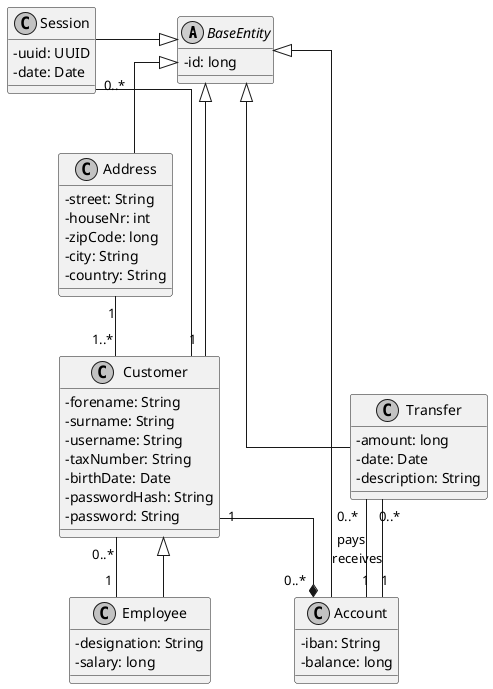 @startuml
skinparam classAttributeIconSize 0
skinparam linetype ortho
skinparam monochrome true

' Declare Classes
abstract class BaseEntity{
   - id: long
   '- getId(): long
   '+ equals(object: Object): boolean
   '+ hashCode(): int
}

class Account{
  - iban: String
  - balance: long
}

class Address{
  - street: String
  - houseNr: int
  - zipCode: long
  - city: String
  - country: String
  '+ getResidents(): List<Customer>
  '+ addResident(customer: Customer): void
}

class Customer{
  - forename: String
  - surname: String
  - username: String
  - taxNumber: String
  - birthDate: Date
  - passwordHash: String
  - password: String
}

class Employee{
   - designation: String
   - salary: long
}

class Session{
  - uuid: UUID
  - date: Date
}

class Transfer{
  - amount: long
  - date: Date
  - description: String
}

BaseEntity <|-- Account
BaseEntity <|-- Address
BaseEntity <|-- Customer
BaseEntity <|-left- Session
BaseEntity <|-right- Transfer

' Declare relationship of classes
Session "0..*" -- "1" Customer
Customer "1" --* "0..*" Account
Address "1" -- "1..*" Customer
Transfer "0..*" -- "1" Account : pays
Transfer "0..*" -- "1" Account : receives
Customer "0..*" -- "1" Employee


Customer <|-down- Employee

'BaseEntity -[hidden]> Transfer
'Transfer -[hidden]-> Address
'Transfer -[hidden]> Account

@enduml